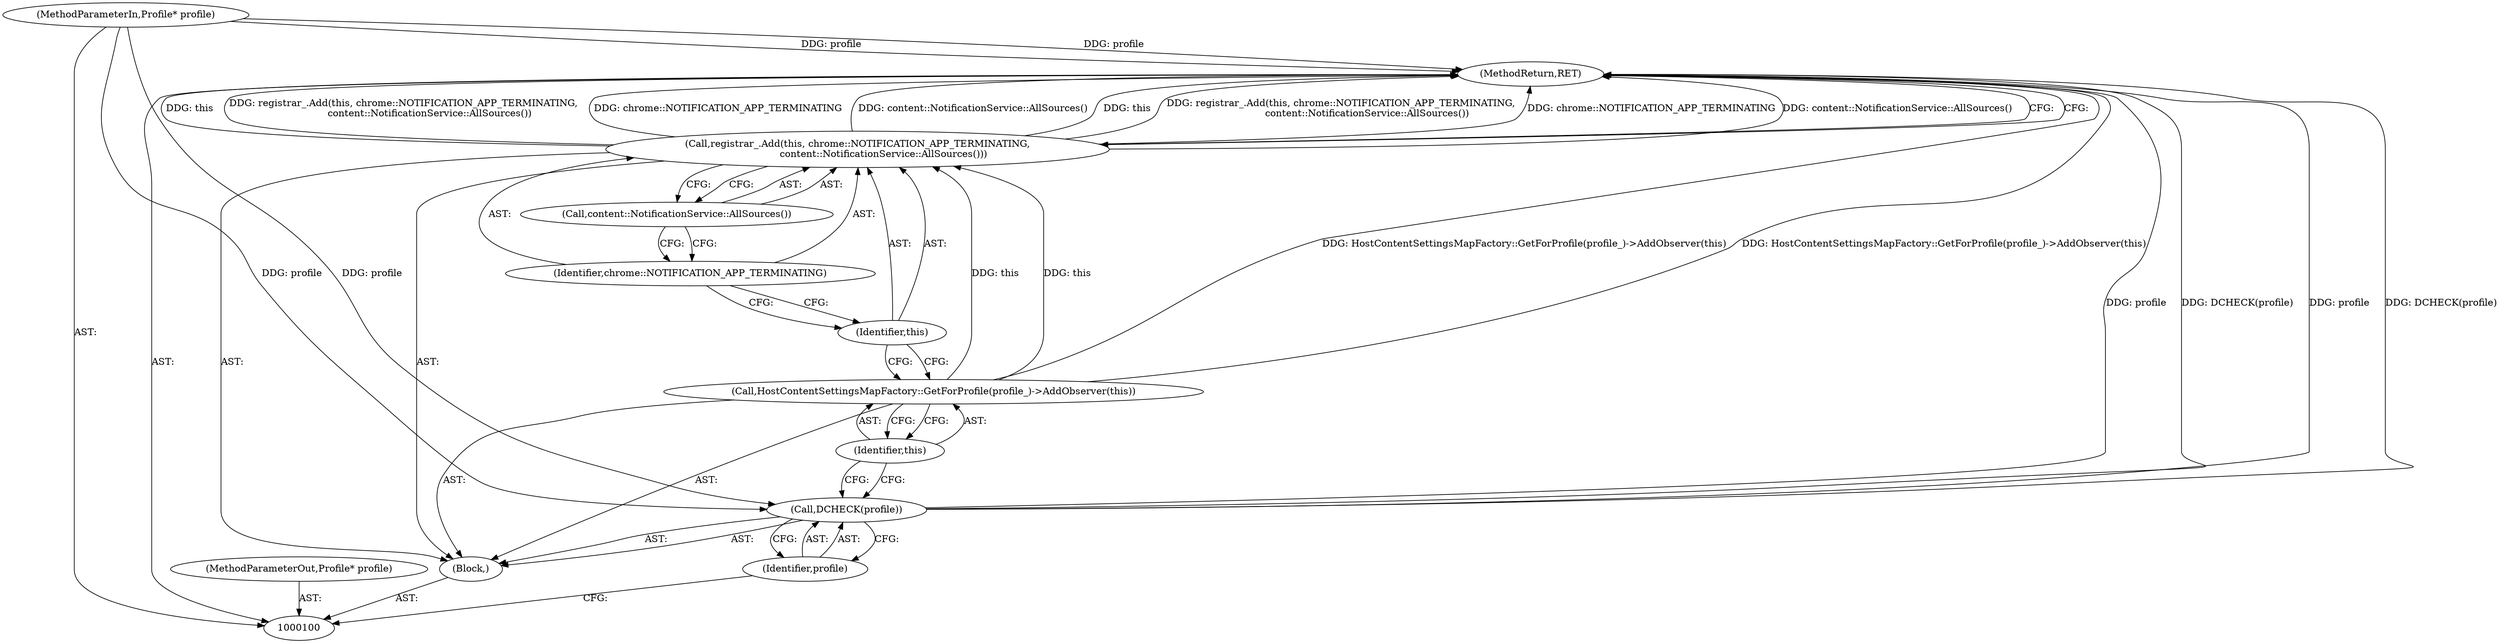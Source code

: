 digraph "0_Chrome_1a90b2996bfd341a04073f0054047073865b485d_0" {
"1000111" [label="(MethodReturn,RET)"];
"1000101" [label="(MethodParameterIn,Profile* profile)"];
"1000134" [label="(MethodParameterOut,Profile* profile)"];
"1000108" [label="(Identifier,this)"];
"1000107" [label="(Call,registrar_.Add(this, chrome::NOTIFICATION_APP_TERMINATING,\n                 content::NotificationService::AllSources()))"];
"1000109" [label="(Identifier,chrome::NOTIFICATION_APP_TERMINATING)"];
"1000110" [label="(Call,content::NotificationService::AllSources())"];
"1000102" [label="(Block,)"];
"1000104" [label="(Identifier,profile)"];
"1000103" [label="(Call,DCHECK(profile))"];
"1000105" [label="(Call,HostContentSettingsMapFactory::GetForProfile(profile_)->AddObserver(this))"];
"1000106" [label="(Identifier,this)"];
"1000111" -> "1000100"  [label="AST: "];
"1000111" -> "1000107"  [label="CFG: "];
"1000107" -> "1000111"  [label="DDG: this"];
"1000107" -> "1000111"  [label="DDG: registrar_.Add(this, chrome::NOTIFICATION_APP_TERMINATING,\n                 content::NotificationService::AllSources())"];
"1000107" -> "1000111"  [label="DDG: chrome::NOTIFICATION_APP_TERMINATING"];
"1000107" -> "1000111"  [label="DDG: content::NotificationService::AllSources()"];
"1000103" -> "1000111"  [label="DDG: profile"];
"1000103" -> "1000111"  [label="DDG: DCHECK(profile)"];
"1000105" -> "1000111"  [label="DDG: HostContentSettingsMapFactory::GetForProfile(profile_)->AddObserver(this)"];
"1000101" -> "1000111"  [label="DDG: profile"];
"1000101" -> "1000100"  [label="AST: "];
"1000101" -> "1000111"  [label="DDG: profile"];
"1000101" -> "1000103"  [label="DDG: profile"];
"1000134" -> "1000100"  [label="AST: "];
"1000108" -> "1000107"  [label="AST: "];
"1000108" -> "1000105"  [label="CFG: "];
"1000109" -> "1000108"  [label="CFG: "];
"1000107" -> "1000102"  [label="AST: "];
"1000107" -> "1000110"  [label="CFG: "];
"1000108" -> "1000107"  [label="AST: "];
"1000109" -> "1000107"  [label="AST: "];
"1000110" -> "1000107"  [label="AST: "];
"1000111" -> "1000107"  [label="CFG: "];
"1000107" -> "1000111"  [label="DDG: this"];
"1000107" -> "1000111"  [label="DDG: registrar_.Add(this, chrome::NOTIFICATION_APP_TERMINATING,\n                 content::NotificationService::AllSources())"];
"1000107" -> "1000111"  [label="DDG: chrome::NOTIFICATION_APP_TERMINATING"];
"1000107" -> "1000111"  [label="DDG: content::NotificationService::AllSources()"];
"1000105" -> "1000107"  [label="DDG: this"];
"1000109" -> "1000107"  [label="AST: "];
"1000109" -> "1000108"  [label="CFG: "];
"1000110" -> "1000109"  [label="CFG: "];
"1000110" -> "1000107"  [label="AST: "];
"1000110" -> "1000109"  [label="CFG: "];
"1000107" -> "1000110"  [label="CFG: "];
"1000102" -> "1000100"  [label="AST: "];
"1000103" -> "1000102"  [label="AST: "];
"1000105" -> "1000102"  [label="AST: "];
"1000107" -> "1000102"  [label="AST: "];
"1000104" -> "1000103"  [label="AST: "];
"1000104" -> "1000100"  [label="CFG: "];
"1000103" -> "1000104"  [label="CFG: "];
"1000103" -> "1000102"  [label="AST: "];
"1000103" -> "1000104"  [label="CFG: "];
"1000104" -> "1000103"  [label="AST: "];
"1000106" -> "1000103"  [label="CFG: "];
"1000103" -> "1000111"  [label="DDG: profile"];
"1000103" -> "1000111"  [label="DDG: DCHECK(profile)"];
"1000101" -> "1000103"  [label="DDG: profile"];
"1000105" -> "1000102"  [label="AST: "];
"1000105" -> "1000106"  [label="CFG: "];
"1000106" -> "1000105"  [label="AST: "];
"1000108" -> "1000105"  [label="CFG: "];
"1000105" -> "1000111"  [label="DDG: HostContentSettingsMapFactory::GetForProfile(profile_)->AddObserver(this)"];
"1000105" -> "1000107"  [label="DDG: this"];
"1000106" -> "1000105"  [label="AST: "];
"1000106" -> "1000103"  [label="CFG: "];
"1000105" -> "1000106"  [label="CFG: "];
}
